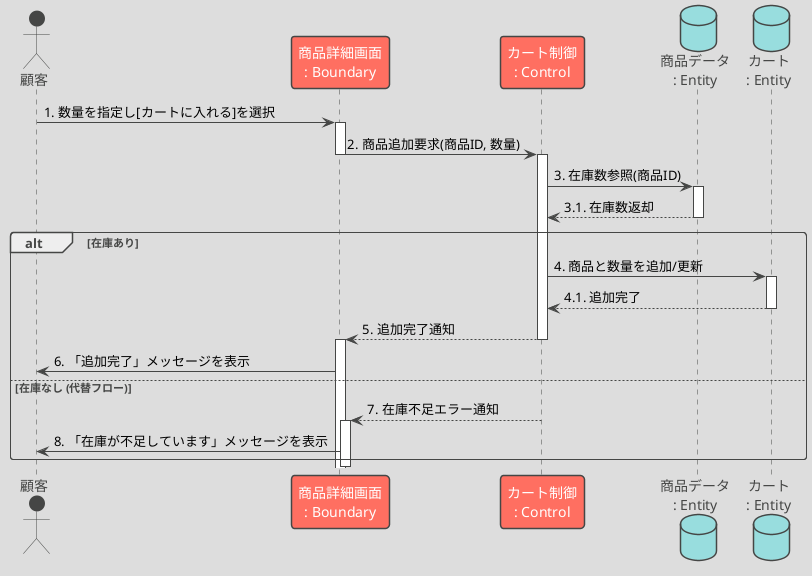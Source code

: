 @startuml .
!theme toy

actor 顧客
participant "商品詳細画面\n: Boundary" as Boundary_ProductDetail
participant "カート制御\n: Control" as Control_Cart
database "商品データ\n: Entity" as Entity_Product
database "カート\n: Entity" as Entity_Cart

' 1. カートに追加操作
顧客 -> Boundary_ProductDetail : 1. 数量を指定し[カートに入れる]を選択
activate Boundary_ProductDetail

' 2. カート制御へ要求
Boundary_ProductDetail -> Control_Cart : 2. 商品追加要求(商品ID, 数量)
deactivate Boundary_ProductDetail
activate Control_Cart

' 3. 在庫確認（在庫管理を省略し、商品データに直接確認）
Control_Cart -> Entity_Product : 3. 在庫数参照(商品ID)
activate Entity_Product
Entity_Product --> Control_Cart : 3.1. 在庫数返却
deactivate Entity_Product

alt 在庫あり
    ' 4. カート情報更新
    Control_Cart -> Entity_Cart : 4. 商品と数量を追加/更新
    activate Entity_Cart
    Entity_Cart --> Control_Cart : 4.1. 追加完了
    deactivate Entity_Cart

    ' 5. 完了通知
    Control_Cart --> Boundary_ProductDetail : 5. 追加完了通知
    deactivate Control_Cart
    activate Boundary_ProductDetail
    Boundary_ProductDetail -> 顧客 : 6. 「追加完了」メッセージを表示
else 在庫なし (代替フロー)
    ' 7. エラー通知
    Control_Cart --> Boundary_ProductDetail : 7. 在庫不足エラー通知
    deactivate Control_Cart
    activate Boundary_ProductDetail
    Boundary_ProductDetail -> 顧客 : 8. 「在庫が不足しています」メッセージを表示
end

deactivate Boundary_ProductDetail
@enduml